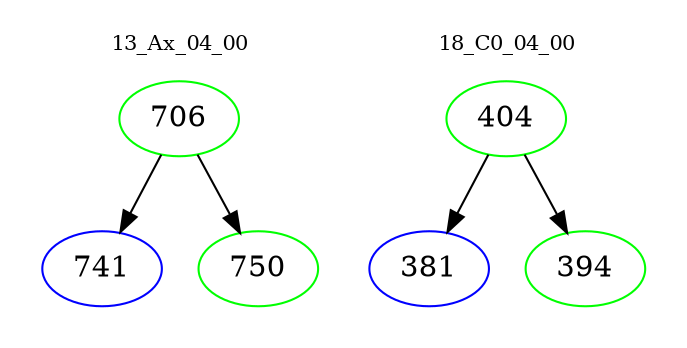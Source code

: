 digraph{
subgraph cluster_0 {
color = white
label = "13_Ax_04_00";
fontsize=10;
T0_706 [label="706", color="green"]
T0_706 -> T0_741 [color="black"]
T0_741 [label="741", color="blue"]
T0_706 -> T0_750 [color="black"]
T0_750 [label="750", color="green"]
}
subgraph cluster_1 {
color = white
label = "18_C0_04_00";
fontsize=10;
T1_404 [label="404", color="green"]
T1_404 -> T1_381 [color="black"]
T1_381 [label="381", color="blue"]
T1_404 -> T1_394 [color="black"]
T1_394 [label="394", color="green"]
}
}
